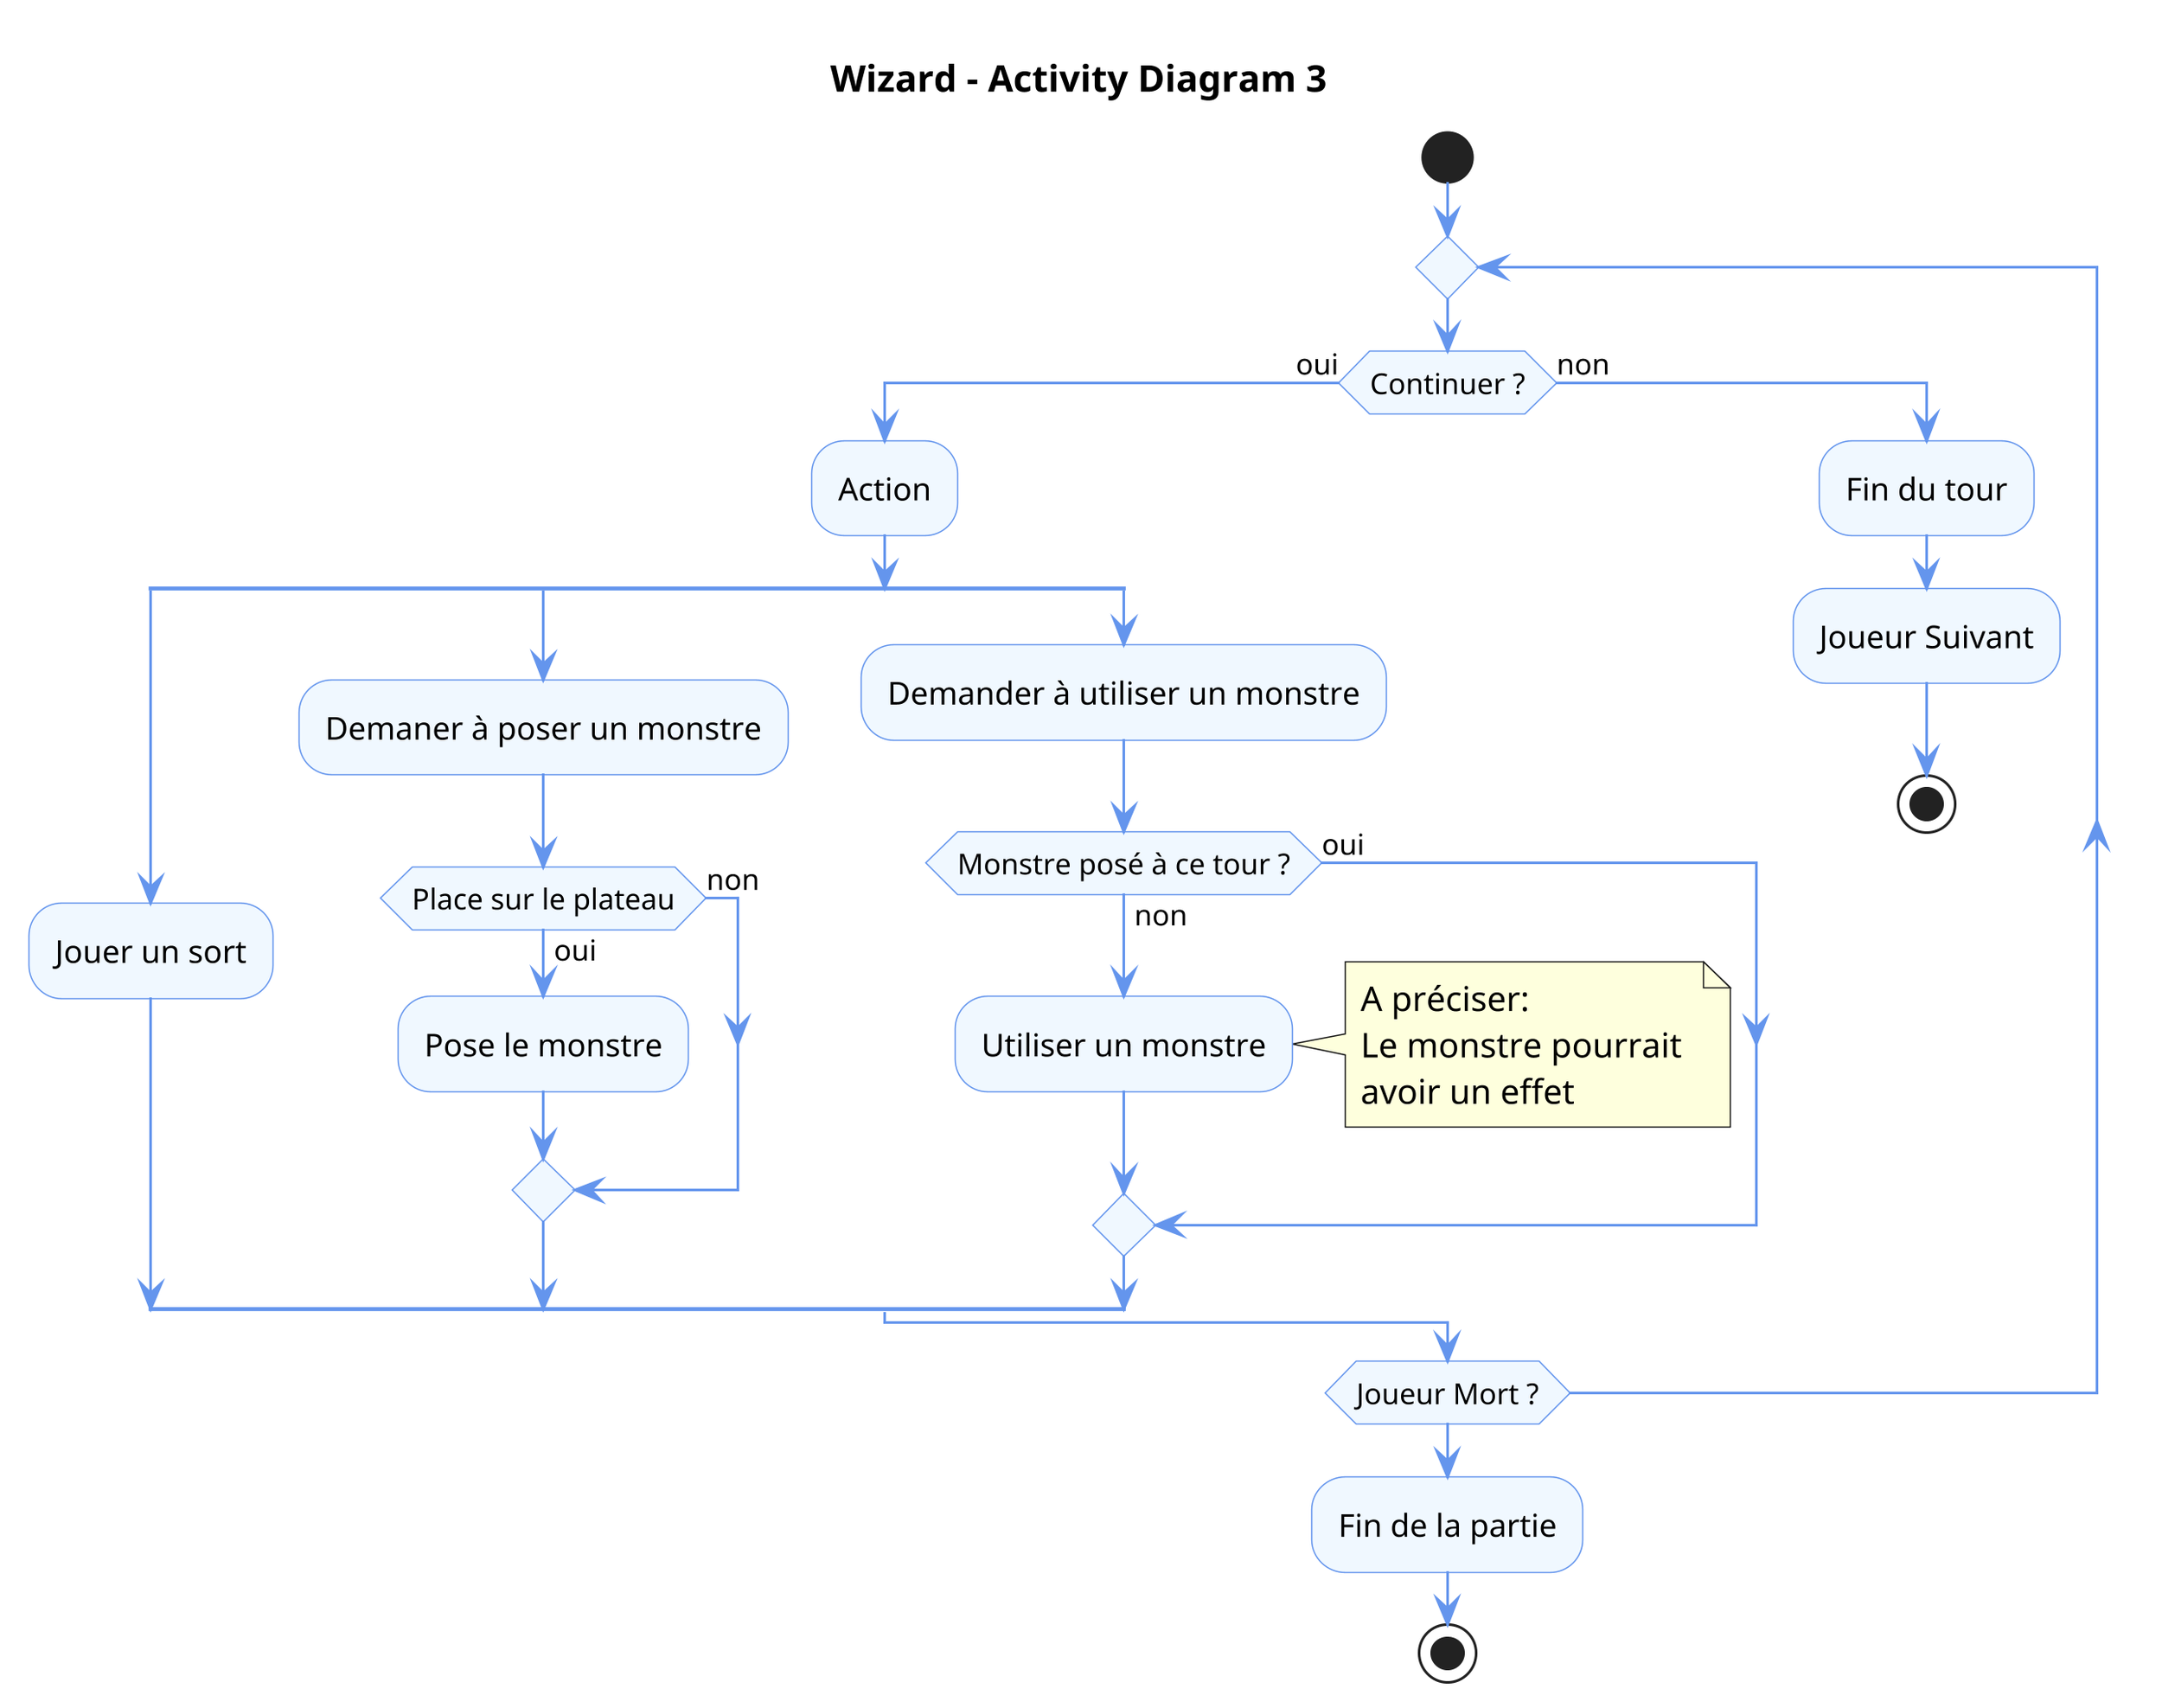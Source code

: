 @startuml


title Wizard - Activity Diagram 3

'accessibilité
skinparam classAttributeIconSize 0

'pas d'ombre
skinparam shadowing false

'taille de l'image
skinparam dpi 300 

'couleurs
skinparam activity {
  BackgroundColor AliceBlue
  ArrowColor CornflowerBlue
  BorderColor CornflowerBlue
}
skinparam stereotypeCBackgroundColor OldLace



start

repeat
  if(Continuer ?) then (oui)
    :Action;
    split
      :Jouer un sort;
    split again
      :Demaner à poser un monstre;
      if(Place sur le plateau) then (oui)
        :Pose le monstre;
      else (non)
      endif
    split again
      :Demander à utiliser un monstre;
      if(Monstre posé à ce tour ?) then (oui)
      else (non)
        :Utiliser un monstre;
        note right
          A préciser:
          Le monstre pourrait 
          avoir un effet
        end note
      endif
    end split
  else (non)
    :Fin du tour;
    :Joueur Suivant;
    stop
  endif
repeat while (Joueur Mort ?)

:Fin de la partie;
stop

@enduml